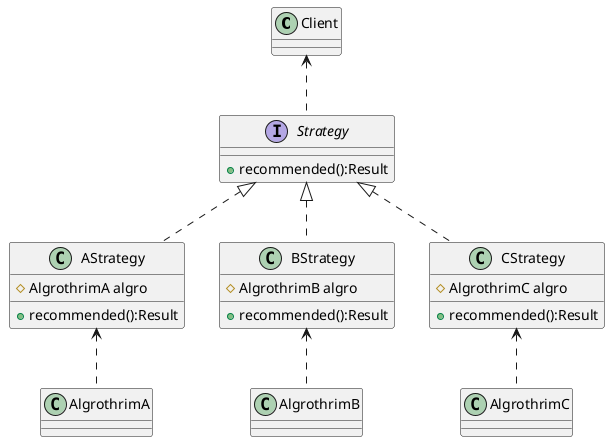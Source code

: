 @startuml

class Client
interface Strategy
class AStrategy
class BStrategy
class CStrategy
class AlgrothrimA
class AlgrothrimB
class AlgrothrimC

Client <.. Strategy
Strategy <|.. AStrategy
Strategy <|.. BStrategy
Strategy <|.. CStrategy

AStrategy <.. AlgrothrimA
BStrategy <.. AlgrothrimB
CStrategy <.. AlgrothrimC

interface Strategy {
    + recommended():Result
}

class AStrategy {
    # AlgrothrimA algro
    + recommended():Result
}

class BStrategy {
    # AlgrothrimB algro
    + recommended():Result
}

class CStrategy {
    # AlgrothrimC algro
    + recommended():Result
}
@enduml